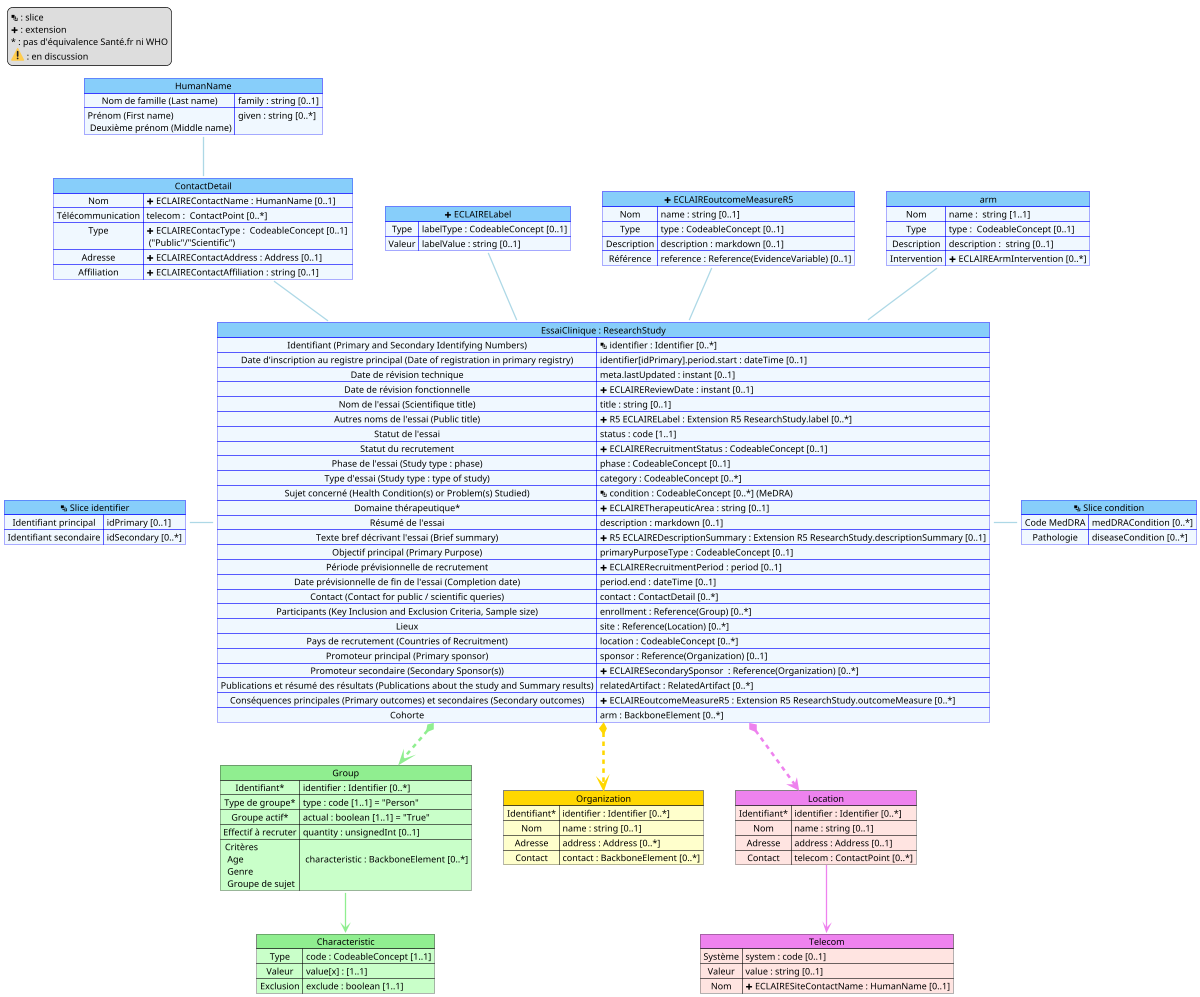@startuml mapping

scale 1200 width

map "ContactDetail" as Contact #back:AliceBlue;header:LightSkyBlue;line:blue {
    Nom => name :  string [0..1] 
    Télécommunication => telecom :  ContactPoint [0..*]  
    Type => <&plus> ECLAIREContacType :  CodeableConcept [0..1] \n ("Public"/"Scientific")
    Adresse => <&plus> ECLAIREContactAddress : Address [0..1]
    Affiliation => <&plus> ECLAIREContactAffiliation : string [0..1]
    Nom => <&plus> ECLAIREContactName : HumanName [0..1]
}

map "HumanName" as slice_name #back:AliceBlue;header:LightSkyBlue;line:blue {
    Nom de famille (Last name) => family : string [0..1]
    Prénom (First name) \n Deuxième prénom (Middle name) => given : string [0..*]
}

map "<&layers> Slice identifier" as slice_identifier #back:AliceBlue;header:LightSkyBlue;line:blue {
    Identifiant principal => idPrimary [0..1]
    Identifiant secondaire => idSecondary [0..*]
}

map "<&layers> Slice condition" as slice_condition #back:AliceBlue;header:LightSkyBlue;line:blue {
    Code MedDRA => medDRACondition [0..*]
    Pathologie => diseaseCondition [0..*]
}

map "<&plus> ECLAIRELabel" as label #back:AliceBlue;header:LightSkyBlue;line:blue {
    Type => labelType : CodeableConcept [0..1]
    Valeur => labelValue : string [0..1]
}

map "Group" as Group #back:TECHNOLOGY;header:LightGreen {
    Identifiant* => identifier : Identifier [0..*] 
    Type de groupe* => type : code [1..1] = "Person" 
    Groupe actif* => actual : boolean [1..1] = "True"
    Effectif à recruter => quantity : unsignedInt [0..1] 
    Critères \n Age \n Genre \n Groupe de sujet => \n characteristic : BackboneElement [0..*] 
}

map "Characteristic" as Characteristic #back:TECHNOLOGY;header:LightGreen {
    Type  => code : CodeableConcept [1..1] 
    Valeur => value[x] : [1..1] 
    Exclusion => exclude : boolean [1..1] 
}

map "Organization" as Organization #back:BUSINESS;header:Gold {
    Identifiant* => identifier : Identifier [0..*] 
    Nom => name : string [0..1] 
    Adresse => address : Address [0..*] 
    Contact => contact : BackboneElement [0..*] 
}

map "Location" as Location #back:MistyRose;header:Violet {
    Identifiant* => identifier : Identifier [0..*] 
    Nom => name : string [0..1] 
    Adresse => address : Address [0..1] 
    Contact => telecom : ContactPoint [0..*]
}

map "Telecom" as Telecom #back:MistyRose;header:Violet {
    Système  => system : code [0..1] 
    Valeur => value : string [0..1] 
    Nom => <&plus> ECLAIRESiteContactName : HumanName [0..1] 
}

map "<&plus> ECLAIREoutcomeMeasureR5" as OM #back:AliceBlue;header:LightSkyBlue;line:blue {
    Nom => name : string [0..1] 
    Type => type : CodeableConcept [0..1] 
    Description => description : markdown [0..1]
    Référence => reference : Reference(EvidenceVariable) [0..1]
}

map arm #back:AliceBlue;header:LightSkyBlue;line:blue {
    Nom => name :  string [1..1] 
    Type => type :  CodeableConcept [0..1] 
    Description => description :  string [0..1]
    Intervention => <&plus> ECLAIREArmIntervention [0..*]
}

map "EssaiClinique : ResearchStudy" as RS #back:AliceBlue;header:LightSkyBlue;line:blue {
    Identifiant (Primary and Secondary Identifying Numbers) => <&layers> identifier : Identifier [0..*]
    Date d'inscription au registre principal (Date of registration in primary registry) => identifier[idPrimary].period.start : dateTime [0..1]  
    Date de révision technique => meta.lastUpdated : instant [0..1]  
    Date de révision fonctionnelle => <&plus> ECLAIREReviewDate : instant [0..1] 
    Nom de l'essai (Scientifique title) => title : string [0..1] 
    Autres noms de l'essai (Public title) => <&plus> R5 ECLAIRELabel : Extension R5 ResearchStudy.label [0..*] 
    Statut de l'essai => status : code [1..1]
    Statut du recrutement => <&plus> ECLAIRERecruitmentStatus : CodeableConcept [0..1]
    Phase de l'essai (Study type : phase) => phase : CodeableConcept [0..1] 
    Type d'essai (Study type : type of study) => category : CodeableConcept [0..*] 
    Sujet concerné (Health Condition(s) or Problem(s) Studied) => <&layers> condition : CodeableConcept [0..*] (MeDRA) 
    Domaine thérapeutique* => <&plus> ECLAIRETherapeuticArea : string [0..1] 
    Résumé de l'essai => description : markdown [0..1] 
    Texte bref décrivant l'essai (Brief summary) => <&plus> R5 ECLAIREDescriptionSummary : Extension R5 ResearchStudy.descriptionSummary [0..1]
    Objectif principal (Primary Purpose) => primaryPurposeType : CodeableConcept [0..1]
    Période prévisionnelle de recrutement => <&plus> ECLAIRERecruitmentPeriod : period [0..1]  
    Date prévisionnelle de fin de l'essai (Completion date) => period.end : dateTime [0..1]
    Contact (Contact for public / scientific queries) => contact : ContactDetail [0..*] 
    Participants (Key Inclusion and Exclusion Criteria, Sample size) => enrollment : Reference(Group) [0..*] 
    Lieux => site : Reference(Location) [0..*] 
    Pays de recrutement (Countries of Recruitment) => location : CodeableConcept [0..*]
    Promoteur principal (Primary sponsor) => sponsor : Reference(Organization) [0..1]  
    Promoteur secondaire (Secondary Sponsor(s)) => <&plus> ECLAIRESecondarySponsor  : Reference(Organization) [0..*]  
    Publications et résumé des résultats (Publications about the study and Summary results) => relatedArtifact : RelatedArtifact [0..*]
    Conséquences principales (Primary outcomes) et secondaires (Secondary outcomes)  => <&plus> ECLAIREoutcomeMeasureR5 : Extension R5 ResearchStudy.outcomeMeasure [0..*] 
    Cohorte => arm : BackboneElement [0..*]
}


RS *-[#Violet,dashed,thickness=4]-> Location
RS *-[#LightGreen,dashed,thickness=4]-> Group 
RS *-[#Gold,dashed,thickness=4]-> Organization

slice_identifier -[#lightBlue,thickness=2] RS
RS -[#lightBlue,thickness=2] slice_condition
Contact --[#lightBlue,thickness=2] RS
label --[#lightBlue,thickness=2] RS
slice_name --[#lightBlue,thickness=2] Contact
OM --[#lightBlue,thickness=2] RS
arm --[#lightBlue,thickness=2] RS

Group -[hidden] Organization

Group::Critères --[#LightGreen,thickness=2]> Characteristic
Location::Contact --[#Violet,thickness=2]> Telecom


legend top left
  <&layers> : slice
  <&plus> : extension
  ~* : pas d'équivalence Santé.fr ni WHO
  <:warning:> : en discussion
endlegend

@enduml
